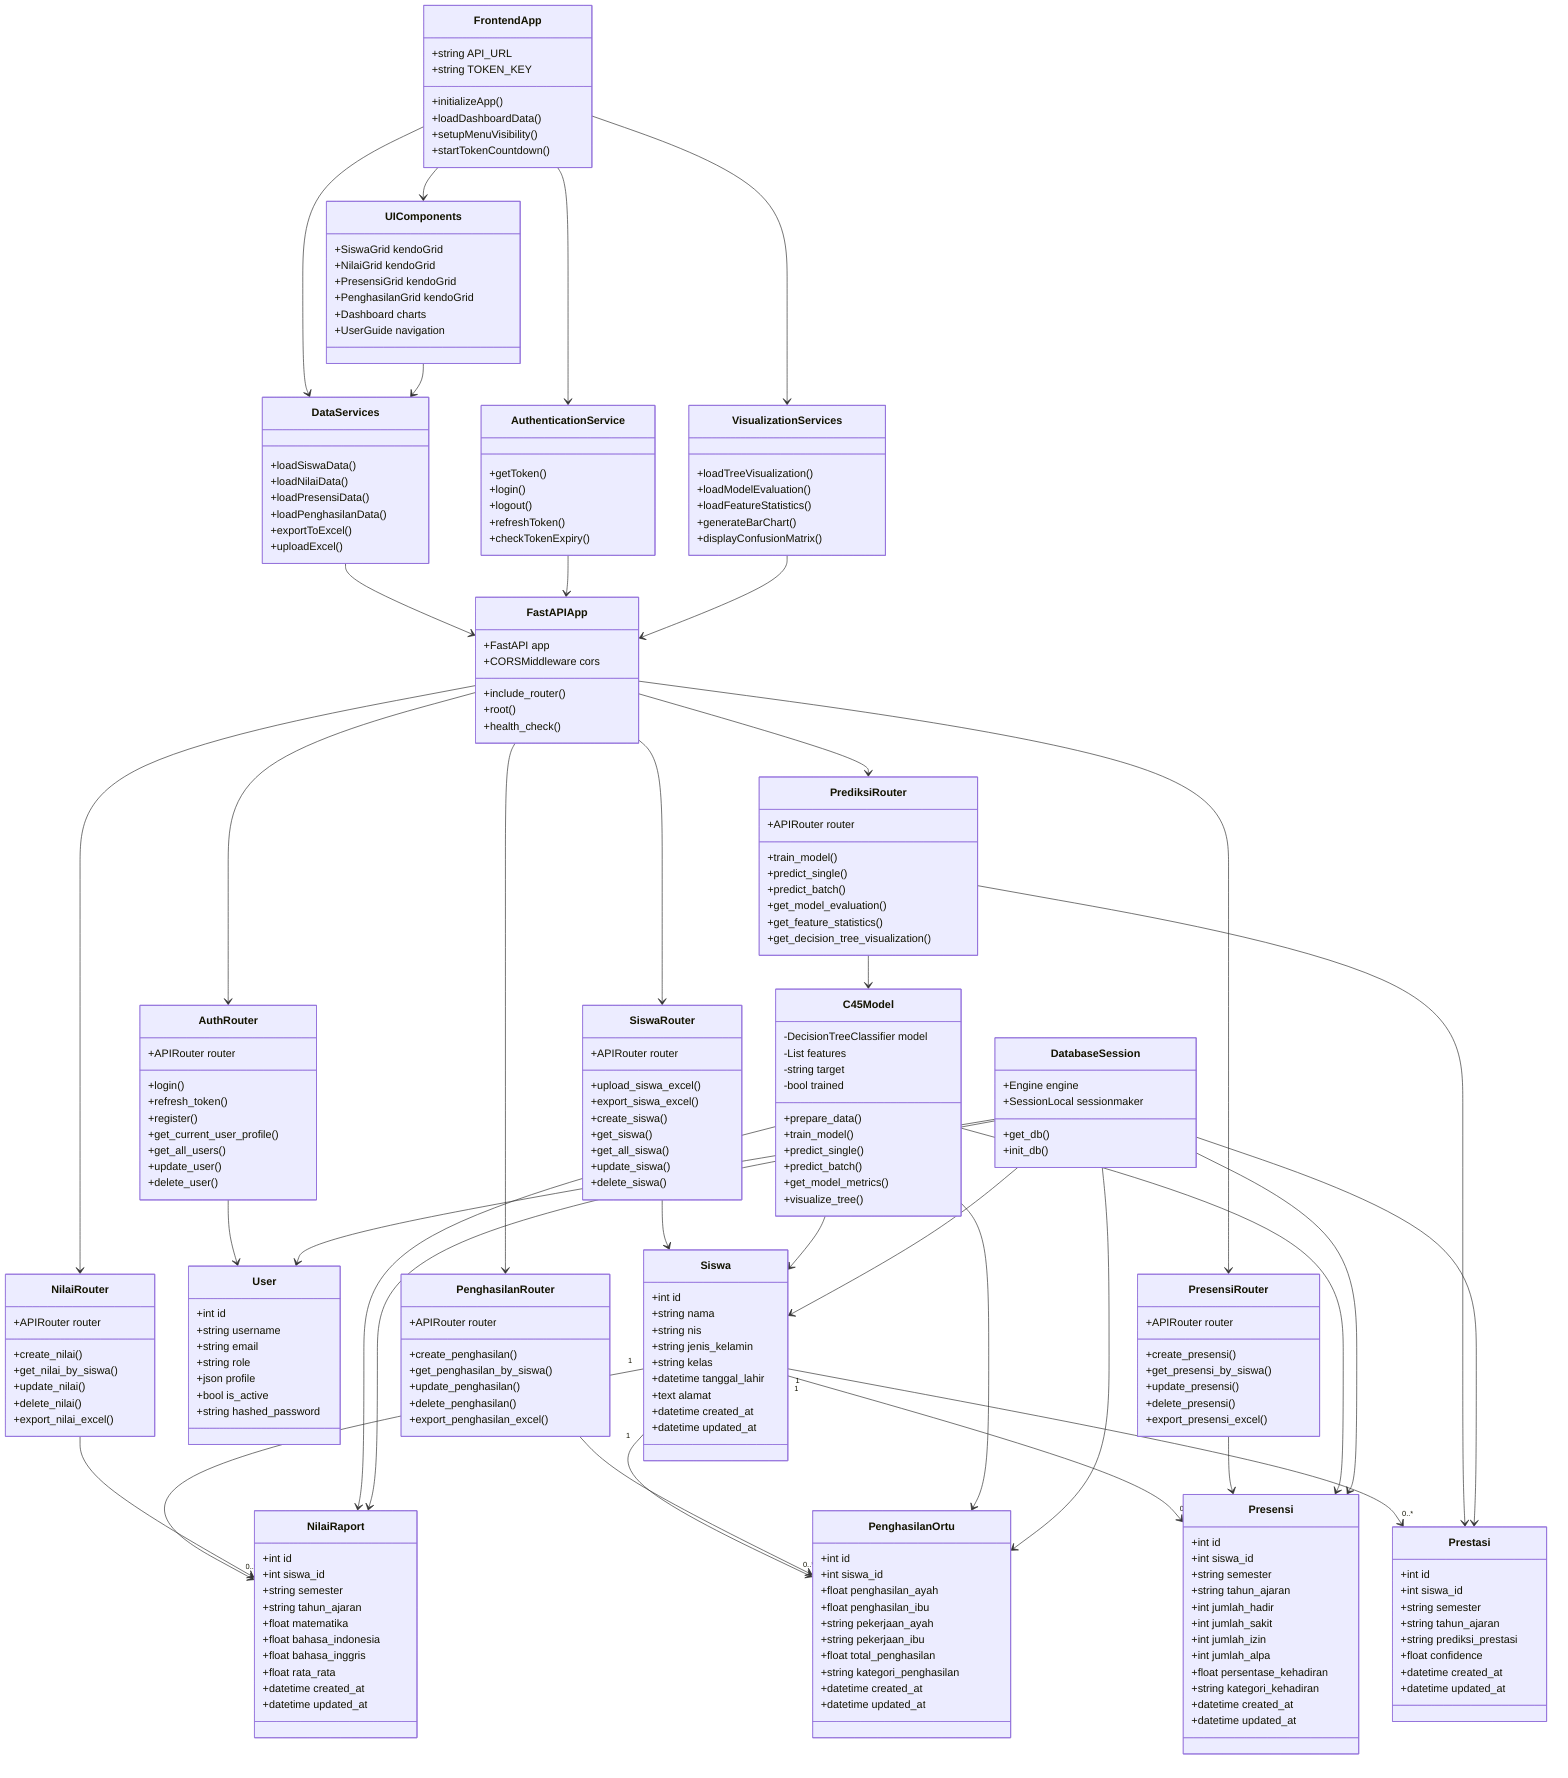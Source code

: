 classDiagram
    class Siswa {
        +int id
        +string nama
        +string nis
        +string jenis_kelamin
        +string kelas
        +datetime tanggal_lahir
        +text alamat
        +datetime created_at
        +datetime updated_at
    }

    class NilaiRaport {
        +int id
        +int siswa_id
        +string semester
        +string tahun_ajaran
        +float matematika
        +float bahasa_indonesia
        +float bahasa_inggris
        +float rata_rata
        +datetime created_at
        +datetime updated_at
    }

    class PenghasilanOrtu {
        +int id
        +int siswa_id
        +float penghasilan_ayah
        +float penghasilan_ibu
        +string pekerjaan_ayah
        +string pekerjaan_ibu
        +float total_penghasilan
        +string kategori_penghasilan
        +datetime created_at
        +datetime updated_at
    }

    class Presensi {
        +int id
        +int siswa_id
        +string semester
        +string tahun_ajaran
        +int jumlah_hadir
        +int jumlah_sakit
        +int jumlah_izin
        +int jumlah_alpa
        +float persentase_kehadiran
        +string kategori_kehadiran
        +datetime created_at
        +datetime updated_at
    }

    class Prestasi {
        +int id
        +int siswa_id
        +string semester
        +string tahun_ajaran
        +string prediksi_prestasi
        +float confidence
        +datetime created_at
        +datetime updated_at
    }

    class User {
        +int id
        +string username
        +string email
        +string role
        +json profile
        +bool is_active
        +string hashed_password
    }

    class C45Model {
        -DecisionTreeClassifier model
        -List features
        -string target
        -bool trained
        +prepare_data()
        +train_model()
        +predict_single()
        +predict_batch()
        +get_model_metrics()
        +visualize_tree()
    }

    class SiswaRouter {
        +APIRouter router
        +upload_siswa_excel()
        +export_siswa_excel()
        +create_siswa()
        +get_siswa()
        +get_all_siswa()
        +update_siswa()
        +delete_siswa()
    }

    class NilaiRouter {
        +APIRouter router
        +create_nilai()
        +get_nilai_by_siswa()
        +update_nilai()
        +delete_nilai()
        +export_nilai_excel()
    }

    class PresensiRouter {
        +APIRouter router
        +create_presensi()
        +get_presensi_by_siswa()
        +update_presensi()
        +delete_presensi()
        +export_presensi_excel()
    }

    class PenghasilanRouter {
        +APIRouter router
        +create_penghasilan()
        +get_penghasilan_by_siswa()
        +update_penghasilan()
        +delete_penghasilan()
        +export_penghasilan_excel()
    }

    class PrediksiRouter {
        +APIRouter router
        +train_model()
        +predict_single()
        +predict_batch()
        +get_model_evaluation()
        +get_feature_statistics()
        +get_decision_tree_visualization()
    }

    class AuthRouter {
        +APIRouter router
        +login()
        +refresh_token()
        +register()
        +get_current_user_profile()
        +get_all_users()
        +update_user()
        +delete_user()
    }

    class FastAPIApp {
        +FastAPI app
        +CORSMiddleware cors
        +include_router()
        +root()
        +health_check()
    }

    class FrontendApp {
        +string API_URL
        +string TOKEN_KEY
        +initializeApp()
        +loadDashboardData()
        +setupMenuVisibility()
        +startTokenCountdown()
    }

    class UIComponents {
        +SiswaGrid kendoGrid
        +NilaiGrid kendoGrid
        +PresensiGrid kendoGrid
        +PenghasilanGrid kendoGrid
        +Dashboard charts
        +UserGuide navigation
    }

    class AuthenticationService {
        +getToken()
        +login()
        +logout()
        +refreshToken()
        +checkTokenExpiry()
    }

    class DataServices {
        +loadSiswaData()
        +loadNilaiData()
        +loadPresensiData()
        +loadPenghasilanData()
        +exportToExcel()
        +uploadExcel()
    }

    class VisualizationServices {
        +loadTreeVisualization()
        +loadModelEvaluation()
        +loadFeatureStatistics()
        +generateBarChart()
        +displayConfusionMatrix()
    }

    class DatabaseSession {
        +Engine engine
        +SessionLocal sessionmaker
        +get_db()
        +init_db()
    }

    Siswa "1" --> "0..*" NilaiRaport
    Siswa "1" --> "0..*" PenghasilanOrtu
    Siswa "1" --> "0..*" Presensi
    Siswa "1" --> "0..*" Prestasi

    SiswaRouter --> Siswa
    NilaiRouter --> NilaiRaport
    PresensiRouter --> Presensi
    PenghasilanRouter --> PenghasilanOrtu
    PrediksiRouter --> C45Model
    PrediksiRouter --> Prestasi
    AuthRouter --> User

    C45Model --> Siswa
    C45Model --> NilaiRaport
    C45Model --> PenghasilanOrtu
    C45Model --> Presensi

    FastAPIApp --> SiswaRouter
    FastAPIApp --> NilaiRouter
    FastAPIApp --> PresensiRouter
    FastAPIApp --> PenghasilanRouter
    FastAPIApp --> PrediksiRouter
    FastAPIApp --> AuthRouter

    FrontendApp --> UIComponents
    FrontendApp --> AuthenticationService
    FrontendApp --> DataServices
    FrontendApp --> VisualizationServices

    UIComponents --> DataServices
    DataServices --> FastAPIApp
    AuthenticationService --> FastAPIApp
    VisualizationServices --> FastAPIApp

    DatabaseSession --> Siswa
    DatabaseSession --> NilaiRaport
    DatabaseSession --> PenghasilanOrtu
    DatabaseSession --> Presensi
    DatabaseSession --> Prestasi
    DatabaseSession --> User